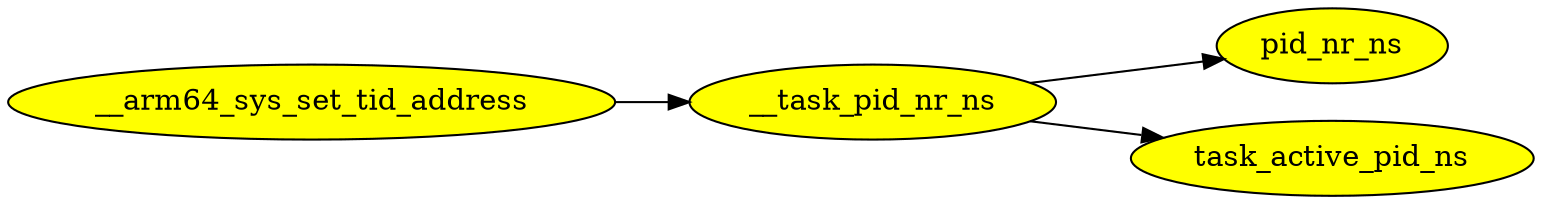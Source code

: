 digraph G {
rankdir=LR; node [style=filled fillcolor=yellow]
"__arm64_sys_set_tid_address"->"__task_pid_nr_ns" [ edgeid = "1"]; 
"__task_pid_nr_ns"->"pid_nr_ns" [ edgeid = "2"]; 
"__task_pid_nr_ns"->"task_active_pid_ns" [ edgeid = "3"]; 
}
